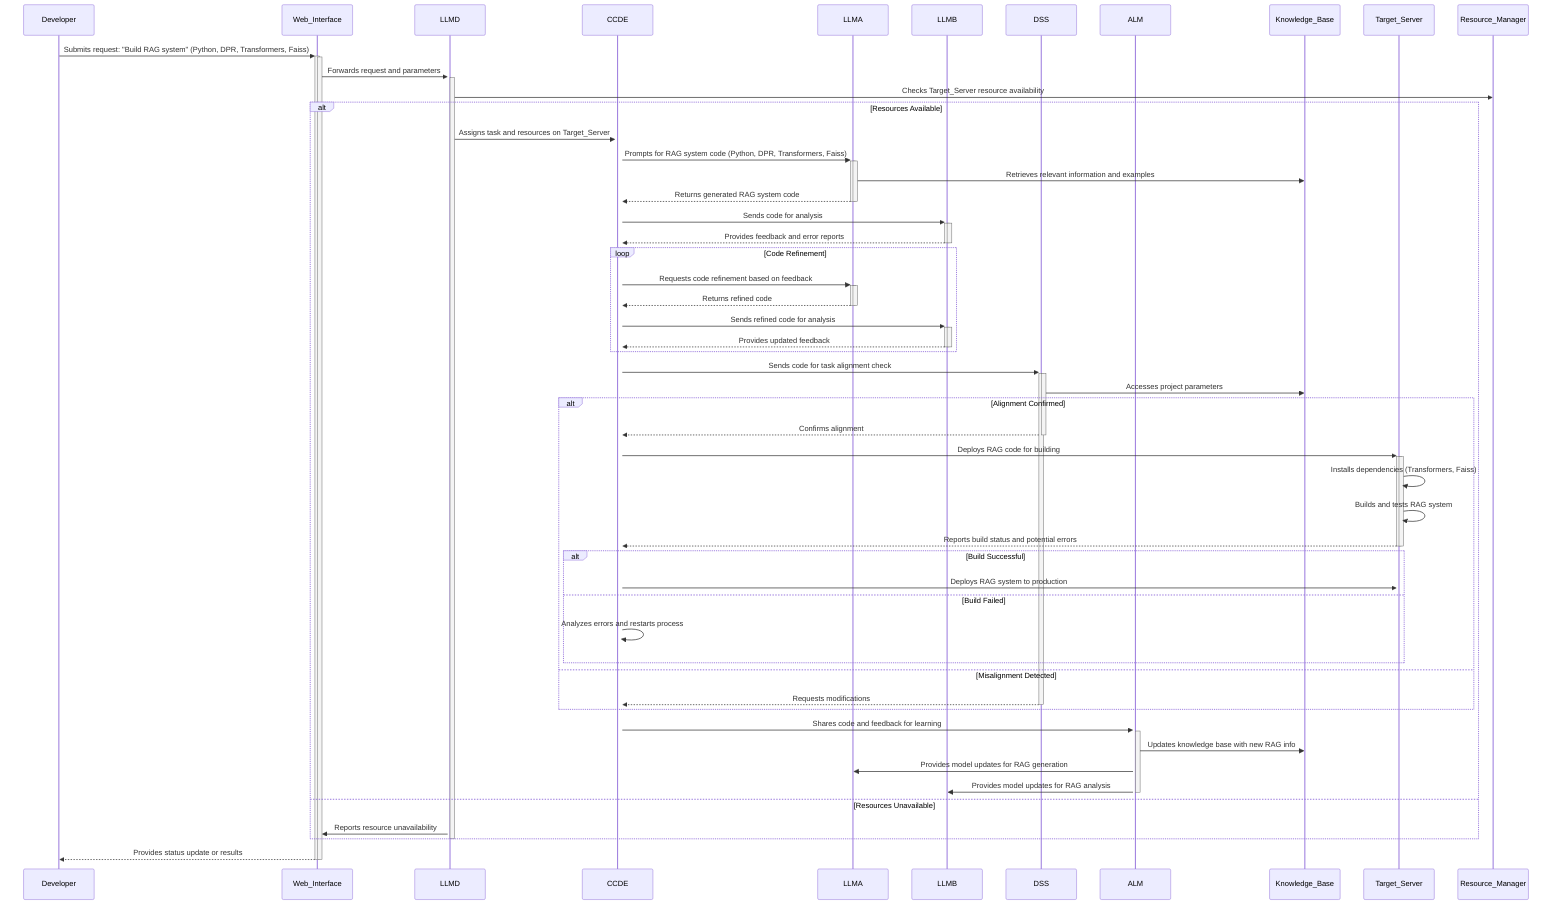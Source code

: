 sequenceDiagram
    participant Developer
    participant Web_Interface
    participant LLMD
    participant CCDE
    participant LLMA
    participant LLMB
    participant DSS
    participant ALM
    participant Knowledge_Base
    participant Target_Server

    Developer->>+Web_Interface: Submits request: "Build RAG system" (Python, DPR, Transformers, Faiss) 
    activate Web_Interface
    Web_Interface->>+LLMD: Forwards request and parameters 
    activate LLMD
    LLMD->>Resource_Manager: Checks Target_Server resource availability
    alt Resources Available
        LLMD->>+CCDE: Assigns task and resources on Target_Server
        activate CCDE
        CCDE->>+LLMA: Prompts for RAG system code (Python, DPR, Transformers, Faiss)
        activate LLMA
        LLMA->>Knowledge_Base: Retrieves relevant information and examples
        LLMA-->>-CCDE: Returns generated RAG system code
        deactivate LLMA
        CCDE->>+LLMB: Sends code for analysis
        activate LLMB
        LLMB-->>-CCDE: Provides feedback and error reports
        deactivate LLMB
        loop Code Refinement
            CCDE->>+LLMA: Requests code refinement based on feedback
            activate LLMA
            LLMA-->>-CCDE: Returns refined code
            deactivate LLMA 
            CCDE->>+LLMB: Sends refined code for analysis
            activate LLMB
            LLMB-->>-CCDE: Provides updated feedback
            deactivate LLMB
        end 
        CCDE->>+DSS: Sends code for task alignment check
        activate DSS
        DSS->>Knowledge_Base: Accesses project parameters 
        alt Alignment Confirmed
            DSS-->>-CCDE: Confirms alignment
            CCDE->>+Target_Server: Deploys RAG code for building
            activate Target_Server
            Target_Server->>Target_Server: Installs dependencies (Transformers, Faiss)
            Target_Server->>Target_Server: Builds and tests RAG system
            Target_Server-->>-CCDE: Reports build status and potential errors
            deactivate Target_Server
            alt Build Successful
                CCDE->>+Target_Server: Deploys RAG system to production
            else Build Failed
                CCDE->>CCDE: Analyzes errors and restarts process
            end
        else Misalignment Detected
            DSS-->>-CCDE: Requests modifications
        end
        CCDE->>+ALM: Shares code and feedback for learning
        activate ALM
        ALM->>Knowledge_Base: Updates knowledge base with new RAG info
        ALM->>LLMA:  Provides model updates for RAG generation
        ALM->>LLMB:  Provides model updates for RAG analysis 
        deactivate ALM
    else Resources Unavailable
        LLMD->>Web_Interface: Reports resource unavailability
    end
    deactivate LLMD
    Web_Interface-->>-Developer: Provides status update or results
    deactivate Web_Interface